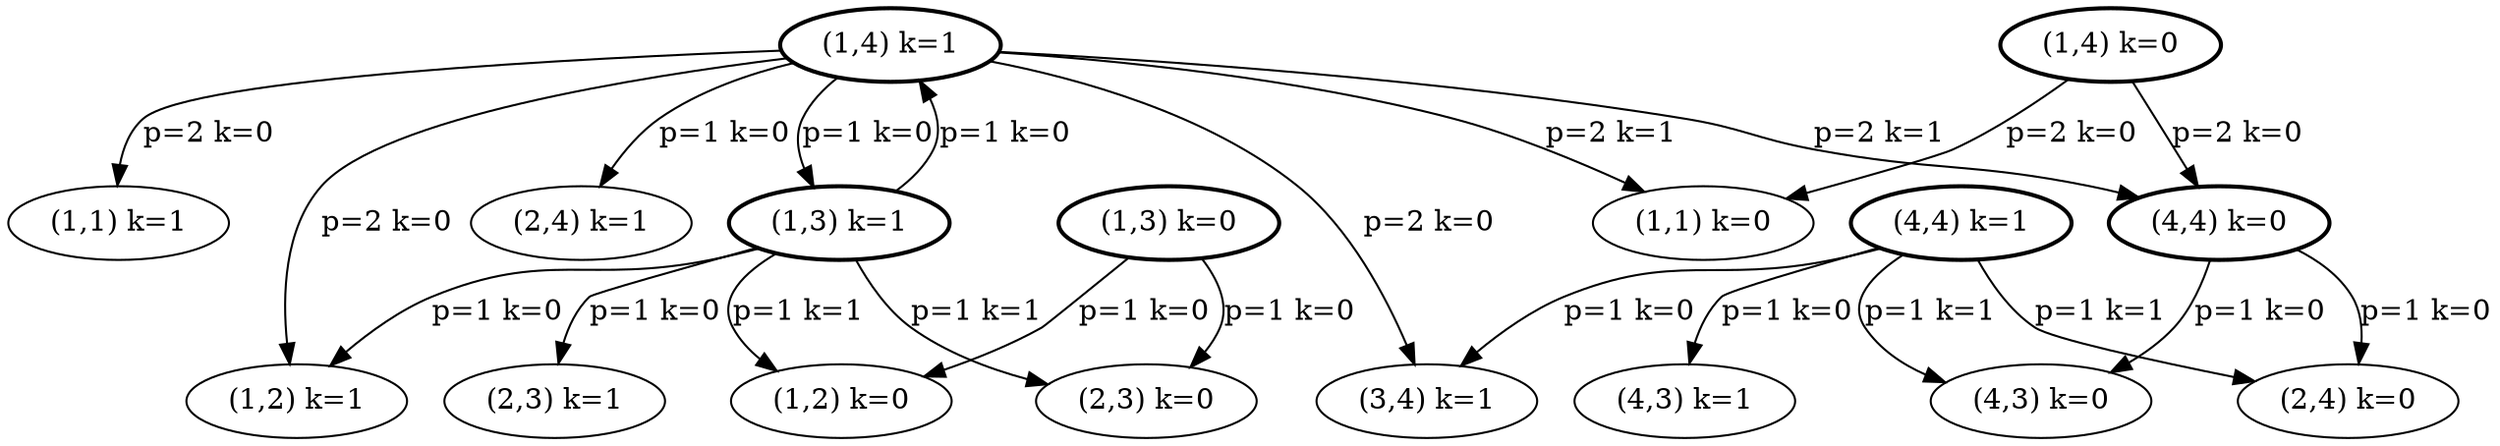 digraph A { 
/*Graficar usando dot grafoEjemploEj3.dot -o grafo1.png -Tpng -Grankdir=LR*/
1 [label="(1,1) k=1"];
2 [label="(1,2) k=1"];
3 [label="(1,3) k=1"];
4 [label="(1,4) k=1"];
//5 [label="(2,1) k=1"];
//6 [label="(2,2) k=1"];
7 [label="(2,3) k=1"];
8 [label="(2,4) k=1"];
//9 [label="(3,1) k=1"];
//10 [label="(3,2) k=1"];
//11 [label="(3,3) k=1"];
12 [label="(3,4) k=1"];
//13 [label="(4,1) k=1"];
//14 [label="(4,2) k=1"];
15 [label="(4,3) k=1"];
16 [label="(4,4) k=1"];

17 [label="(1,1) k=0"];
18 [label="(1,2) k=0"];
19 [label="(1,3) k=0"];
20 [label="(1,4) k=0"];
//21 [label="(2,1) k=0"];
//22 [label="(2,2) k=0"];
23 [label="(2,3) k=0"];
24 [label="(2,4) k=0"];
//25 [label="(3,1) k=0"];
//26 [label="(3,2) k=0"];
//27 [label="(3,3) k=0"];
//28 [label="(3,4) k=0"];
//29 [label="(4,1) k=0"];
//30 [label="(4,2) k=0"];
31 [label="(4,3) k=0"];
32 [label="(4,4) k=0"];

16 -> 15 [label="p=1 k=0"]; 
16 -> 12 [label="p=1 k=0"]; 
16 -> 31 [label="p=1 k=1"];
16 -> 24 [label="p=1 k=1"];
//16 -> 32 [label="", style=dashed];
32 -> 31 [label="p=1 k=0"];
32 -> 24 [label="p=1 k=0"];

4 -> 3 [label="p=1 k=0"];
4 -> 2 [label="p=2 k=0"];
4 -> 1 [label="p=2 k=0"];
4 -> 8 [label="p=1 k=0"];
4 -> 12 [label="p=2 k=0"];
4 -> 17 [label="p=2 k=1"];
4 -> 32 [label="p=2 k=1"];
//4 -> 20  [label="", style=dashed];
20 -> 17 [label="p=2 k=0"];
20 -> 32 [label="p=2 k=0"];

3 -> 2 [label="p=1 k=0"]; 
3 -> 7 [label="p=1 k=0"]; 
3 -> 4 [label="p=1 k=0"]; 
3 -> 18 [label="p=1 k=1"];
3 -> 23 [label="p=1 k=1"];
//3 -> 19 [label="", style=dashed];
19 -> 18 [label="p=1 k=0"];
19 -> 23 [label="p=1 k=0"];

16 [style=bold]; 
32 [style=bold]; 
4 [style=bold]; 
20 [style=bold]; 
3 [style=bold]; 
19 [style=bold]; 
}
